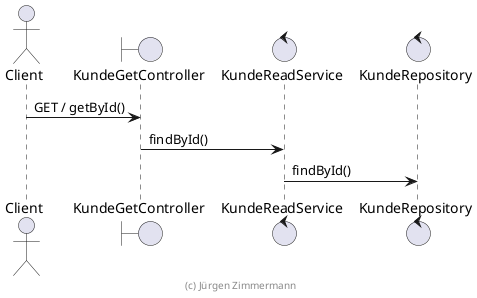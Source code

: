 ' Copyright (C) 2023 - present Juergen Zimmermann, Hochschule Karlsruhe
'
' This program is free software: you can redistribute it and/or modify
' it under the terms of the GNU General Public License as published by
' the Free Software Foundation, either version 3 of the License, or
' (at your option) any later version.
'
' This program is distributed in the hope that it will be useful,
' but WITHOUT ANY WARRANTY; without even the implied warranty of
' MERCHANTABILITY or FITNESS FOR A PARTICULAR PURPOSE.  See the
' GNU General Public License for more details.
'
' You should have received a copy of the GNU General Public License
' along with this program.  If not, see <https://www.gnu.org/licenses/>.
@startuml Sequenzdiagramm

actor Client

boundary KundeGetController
control KundeReadService
control KundeRepository

Client -> KundeGetController : GET / getById()
KundeGetController -> KundeReadService: findById()
KundeReadService -> KundeRepository: findById()

footer (c) Jürgen Zimmermann

@enduml

